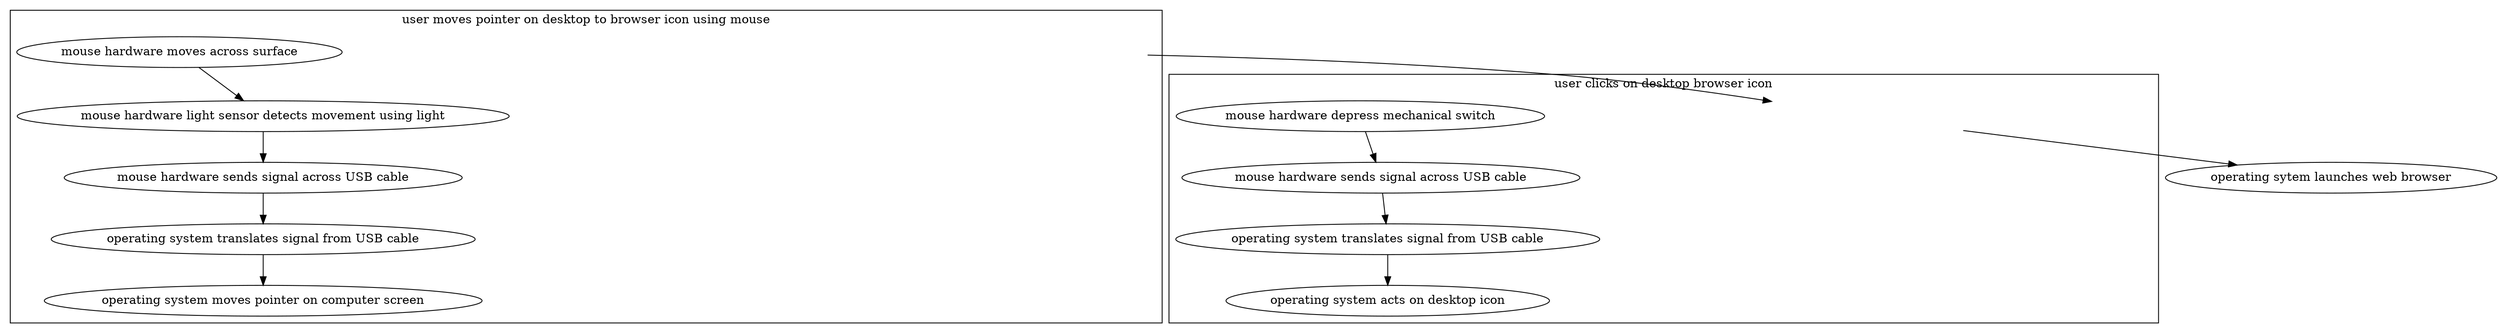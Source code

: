 strict digraph {
	graph [compound=true];
	node [label="\N"];
	subgraph cluster_user_story_user_brows_user_opensuser_clicks_on_desktop_browser_icon {
		graph [label="user clicks on desktop browser icon"];
		user_story_user_brows_user_opensuser_clicks_on_desktop_browser_icon	[style=invis];
		user_story_user_brows_user_opensuser_clicks_on_desktop_browser_iconmouse_hardware_depress_mechanical_switch	[label="mouse hardware depress mechanical switch"];
		user_story_user_brows_user_opensuser_clicks_on_desktop_browser_iconmouse_hardware_sends_signal_across_USB_cable	[label="mouse hardware sends signal across USB cable"];
		user_story_user_brows_user_opensuser_clicks_on_desktop_browser_iconmouse_hardware_depress_mechanical_switch -> user_story_user_brows_user_opensuser_clicks_on_desktop_browser_iconmouse_hardware_sends_signal_across_USB_cable;
		user_story_user_brows_user_opensuser_clicks_on_desktop_browser_iconoperating_system_translates_signal_from_USB_cable	[label="operating system translates signal from USB cable"];
		user_story_user_brows_user_opensuser_clicks_on_desktop_browser_iconmouse_hardware_sends_signal_across_USB_cable -> user_story_user_brows_user_opensuser_clicks_on_desktop_browser_iconoperating_system_translates_signal_from_USB_cable;
		user_story_user_brows_user_opensuser_clicks_on_desktop_browser_iconoperating_system_acts_on_desktop_icon	[label="operating system acts on desktop icon"];
		user_story_user_brows_user_opensuser_clicks_on_desktop_browser_iconoperating_system_translates_signal_from_USB_cable -> user_story_user_brows_user_opensuser_clicks_on_desktop_browser_iconoperating_system_acts_on_desktop_icon;
	}
	subgraph cluster_user_story_user_brows_user_opensuser_moves_pointer_on_desktop_to_browser_icon_using_mouse {
		graph [label="user moves pointer on desktop to browser icon using mouse"];
		user_story_user_brows_user_opensuser_moves_pointer_on_desktop_to_browser_icon_using_mouse	[style=invis];
		user_story_user_brows_user_opensuser_moves_pointer_on_desktop_to_browser_icon_using_mousemouse_hardware_moves_across_surface	[label="mouse hardware moves across surface"];
		"user_story_user_brows_user_opensuser_moves_pointer_on_desktop_to_browser_icon_using_mousemouse_hardware_light_sensor_detects_movement_\
using_light"	[label="mouse hardware light sensor detects movement using light"];
		user_story_user_brows_user_opensuser_moves_pointer_on_desktop_to_browser_icon_using_mousemouse_hardware_moves_across_surface -> "user_story_user_brows_user_opensuser_moves_pointer_on_desktop_to_browser_icon_using_mousemouse_hardware_light_sensor_detects_movement_\
using_light";
		"user_story_user_brows_user_opensuser_moves_pointer_on_desktop_to_browser_icon_using_mousemouse_hardware_sends_signal_across_USB_\
cable"	[label="mouse hardware sends signal across USB cable"];
		"user_story_user_brows_user_opensuser_moves_pointer_on_desktop_to_browser_icon_using_mousemouse_hardware_light_sensor_detects_movement_\
using_light" -> "user_story_user_brows_user_opensuser_moves_pointer_on_desktop_to_browser_icon_using_mousemouse_hardware_sends_signal_across_USB_\
cable";
		"user_story_user_brows_user_opensuser_moves_pointer_on_desktop_to_browser_icon_using_mouseoperating_system_translates_signal_from_\
USB_cable"	[label="operating system translates signal from USB cable"];
		"user_story_user_brows_user_opensuser_moves_pointer_on_desktop_to_browser_icon_using_mousemouse_hardware_sends_signal_across_USB_\
cable" -> "user_story_user_brows_user_opensuser_moves_pointer_on_desktop_to_browser_icon_using_mouseoperating_system_translates_signal_from_\
USB_cable";
		"user_story_user_brows_user_opensuser_moves_pointer_on_desktop_to_browser_icon_using_mouseoperating_system_moves_pointer_on_computer_\
screen"	[label="operating system moves pointer on computer screen"];
		"user_story_user_brows_user_opensuser_moves_pointer_on_desktop_to_browser_icon_using_mouseoperating_system_translates_signal_from_\
USB_cable" -> "user_story_user_brows_user_opensuser_moves_pointer_on_desktop_to_browser_icon_using_mouseoperating_system_moves_pointer_on_computer_\
screen";
	}
	user_story_user_brows_user_opensuser_moves_pointer_on_desktop_to_browser_icon_using_mouse -> user_story_user_brows_user_opensuser_clicks_on_desktop_browser_icon;
	user_story_user_brows_user_opensoperating_sytem_launches_web_browser	[label="operating sytem launches web browser"];
	user_story_user_brows_user_opensuser_clicks_on_desktop_browser_icon -> user_story_user_brows_user_opensoperating_sytem_launches_web_browser;
}
